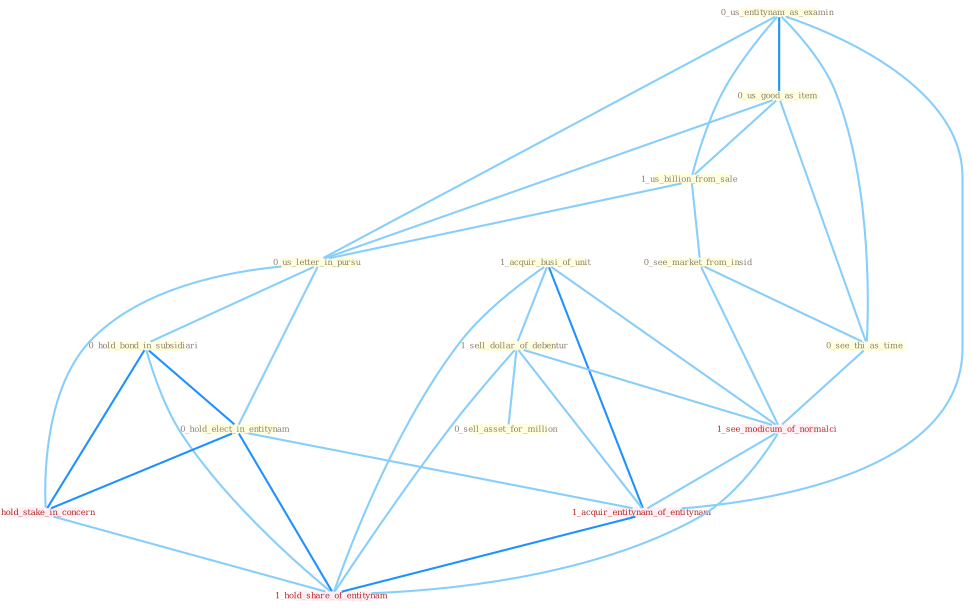 Graph G{ 
    node
    [shape=polygon,style=filled,width=.5,height=.06,color="#BDFCC9",fixedsize=true,fontsize=4,
    fontcolor="#2f4f4f"];
    {node
    [color="#ffffe0", fontcolor="#8b7d6b"] "0_us_entitynam_as_examin " "1_acquir_busi_of_unit " "0_us_good_as_item " "1_us_billion_from_sale " "1_sell_dollar_of_debentur " "0_us_letter_in_pursu " "0_hold_bond_in_subsidiari " "0_see_market_from_insid " "0_hold_elect_in_entitynam " "0_see_thi_as_time " "0_sell_asset_for_million "}
{node [color="#fff0f5", fontcolor="#b22222"] "1_hold_stake_in_concern " "1_see_modicum_of_normalci " "1_acquir_entitynam_of_entitynam " "1_hold_share_of_entitynam "}
edge [color="#B0E2FF"];

	"0_us_entitynam_as_examin " -- "0_us_good_as_item " [w="2", color="#1e90ff" , len=0.8];
	"0_us_entitynam_as_examin " -- "1_us_billion_from_sale " [w="1", color="#87cefa" ];
	"0_us_entitynam_as_examin " -- "0_us_letter_in_pursu " [w="1", color="#87cefa" ];
	"0_us_entitynam_as_examin " -- "0_see_thi_as_time " [w="1", color="#87cefa" ];
	"0_us_entitynam_as_examin " -- "1_acquir_entitynam_of_entitynam " [w="1", color="#87cefa" ];
	"1_acquir_busi_of_unit " -- "1_sell_dollar_of_debentur " [w="1", color="#87cefa" ];
	"1_acquir_busi_of_unit " -- "1_see_modicum_of_normalci " [w="1", color="#87cefa" ];
	"1_acquir_busi_of_unit " -- "1_acquir_entitynam_of_entitynam " [w="2", color="#1e90ff" , len=0.8];
	"1_acquir_busi_of_unit " -- "1_hold_share_of_entitynam " [w="1", color="#87cefa" ];
	"0_us_good_as_item " -- "1_us_billion_from_sale " [w="1", color="#87cefa" ];
	"0_us_good_as_item " -- "0_us_letter_in_pursu " [w="1", color="#87cefa" ];
	"0_us_good_as_item " -- "0_see_thi_as_time " [w="1", color="#87cefa" ];
	"1_us_billion_from_sale " -- "0_us_letter_in_pursu " [w="1", color="#87cefa" ];
	"1_us_billion_from_sale " -- "0_see_market_from_insid " [w="1", color="#87cefa" ];
	"1_sell_dollar_of_debentur " -- "0_sell_asset_for_million " [w="1", color="#87cefa" ];
	"1_sell_dollar_of_debentur " -- "1_see_modicum_of_normalci " [w="1", color="#87cefa" ];
	"1_sell_dollar_of_debentur " -- "1_acquir_entitynam_of_entitynam " [w="1", color="#87cefa" ];
	"1_sell_dollar_of_debentur " -- "1_hold_share_of_entitynam " [w="1", color="#87cefa" ];
	"0_us_letter_in_pursu " -- "0_hold_bond_in_subsidiari " [w="1", color="#87cefa" ];
	"0_us_letter_in_pursu " -- "0_hold_elect_in_entitynam " [w="1", color="#87cefa" ];
	"0_us_letter_in_pursu " -- "1_hold_stake_in_concern " [w="1", color="#87cefa" ];
	"0_hold_bond_in_subsidiari " -- "0_hold_elect_in_entitynam " [w="2", color="#1e90ff" , len=0.8];
	"0_hold_bond_in_subsidiari " -- "1_hold_stake_in_concern " [w="2", color="#1e90ff" , len=0.8];
	"0_hold_bond_in_subsidiari " -- "1_hold_share_of_entitynam " [w="1", color="#87cefa" ];
	"0_see_market_from_insid " -- "0_see_thi_as_time " [w="1", color="#87cefa" ];
	"0_see_market_from_insid " -- "1_see_modicum_of_normalci " [w="1", color="#87cefa" ];
	"0_hold_elect_in_entitynam " -- "1_hold_stake_in_concern " [w="2", color="#1e90ff" , len=0.8];
	"0_hold_elect_in_entitynam " -- "1_acquir_entitynam_of_entitynam " [w="1", color="#87cefa" ];
	"0_hold_elect_in_entitynam " -- "1_hold_share_of_entitynam " [w="2", color="#1e90ff" , len=0.8];
	"0_see_thi_as_time " -- "1_see_modicum_of_normalci " [w="1", color="#87cefa" ];
	"1_hold_stake_in_concern " -- "1_hold_share_of_entitynam " [w="1", color="#87cefa" ];
	"1_see_modicum_of_normalci " -- "1_acquir_entitynam_of_entitynam " [w="1", color="#87cefa" ];
	"1_see_modicum_of_normalci " -- "1_hold_share_of_entitynam " [w="1", color="#87cefa" ];
	"1_acquir_entitynam_of_entitynam " -- "1_hold_share_of_entitynam " [w="2", color="#1e90ff" , len=0.8];
}